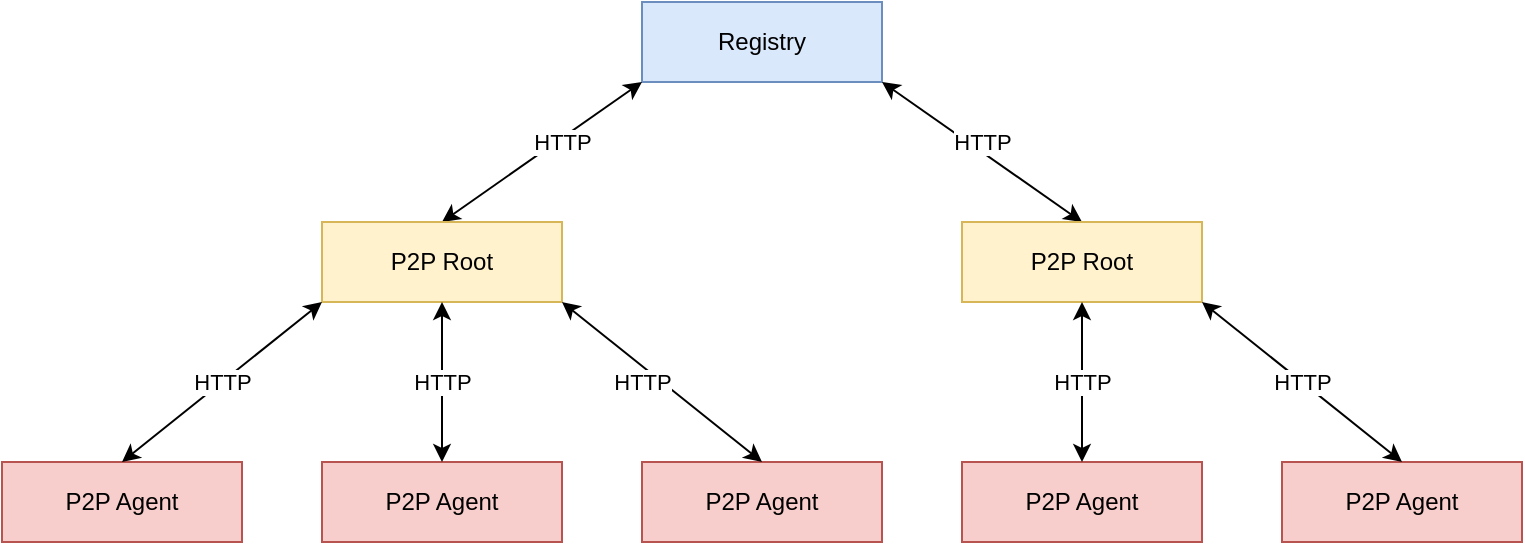 <mxfile version="17.5.0" type="github">
  <diagram id="6a731a19-8d31-9384-78a2-239565b7b9f0" name="Page-1">
    <mxGraphModel dx="1008" dy="644" grid="1" gridSize="10" guides="1" tooltips="1" connect="1" arrows="1" fold="1" page="1" pageScale="1" pageWidth="1169" pageHeight="827" background="none" math="0" shadow="0">
      <root>
        <mxCell id="0" />
        <mxCell id="1" parent="0" />
        <mxCell id="vj2o7m0hhVi2Fh1mlhdn-1779" value="Registry" style="rounded=0;whiteSpace=wrap;html=1;fillColor=#dae8fc;strokeColor=#6c8ebf;" vertex="1" parent="1">
          <mxGeometry x="360" y="90" width="120" height="40" as="geometry" />
        </mxCell>
        <mxCell id="vj2o7m0hhVi2Fh1mlhdn-1780" value="" style="endArrow=classic;startArrow=classic;html=1;rounded=0;entryX=0.5;entryY=0;entryDx=0;entryDy=0;exitX=0;exitY=1;exitDx=0;exitDy=0;" edge="1" parent="1" source="vj2o7m0hhVi2Fh1mlhdn-1779" target="vj2o7m0hhVi2Fh1mlhdn-1781">
          <mxGeometry width="50" height="50" relative="1" as="geometry">
            <mxPoint x="320" y="310" as="sourcePoint" />
            <mxPoint x="370" y="260" as="targetPoint" />
          </mxGeometry>
        </mxCell>
        <mxCell id="vj2o7m0hhVi2Fh1mlhdn-1781" value="P2P Root" style="rounded=0;whiteSpace=wrap;html=1;fillColor=#fff2cc;strokeColor=#d6b656;" vertex="1" parent="1">
          <mxGeometry x="200" y="200" width="120" height="40" as="geometry" />
        </mxCell>
        <mxCell id="vj2o7m0hhVi2Fh1mlhdn-1782" value="" style="endArrow=classic;startArrow=classic;html=1;rounded=0;entryX=1;entryY=1;entryDx=0;entryDy=0;exitX=0.5;exitY=0;exitDx=0;exitDy=0;" edge="1" parent="1" source="vj2o7m0hhVi2Fh1mlhdn-1783" target="vj2o7m0hhVi2Fh1mlhdn-1779">
          <mxGeometry width="50" height="50" relative="1" as="geometry">
            <mxPoint x="450" y="230" as="sourcePoint" />
            <mxPoint x="500" y="180" as="targetPoint" />
          </mxGeometry>
        </mxCell>
        <mxCell id="vj2o7m0hhVi2Fh1mlhdn-1783" value="P2P Root" style="rounded=0;whiteSpace=wrap;html=1;fillColor=#fff2cc;strokeColor=#d6b656;" vertex="1" parent="1">
          <mxGeometry x="520" y="200" width="120" height="40" as="geometry" />
        </mxCell>
        <mxCell id="vj2o7m0hhVi2Fh1mlhdn-1784" value="P2P Agent" style="rounded=0;whiteSpace=wrap;html=1;fillColor=#f8cecc;strokeColor=#b85450;" vertex="1" parent="1">
          <mxGeometry x="40" y="320" width="120" height="40" as="geometry" />
        </mxCell>
        <mxCell id="vj2o7m0hhVi2Fh1mlhdn-1785" value="P2P Agent" style="rounded=0;whiteSpace=wrap;html=1;fillColor=#f8cecc;strokeColor=#b85450;" vertex="1" parent="1">
          <mxGeometry x="680" y="320" width="120" height="40" as="geometry" />
        </mxCell>
        <mxCell id="vj2o7m0hhVi2Fh1mlhdn-1786" value="P2P Agent" style="rounded=0;whiteSpace=wrap;html=1;fillColor=#f8cecc;strokeColor=#b85450;" vertex="1" parent="1">
          <mxGeometry x="520" y="320" width="120" height="40" as="geometry" />
        </mxCell>
        <mxCell id="vj2o7m0hhVi2Fh1mlhdn-1787" value="P2P Agent" style="rounded=0;whiteSpace=wrap;html=1;fillColor=#f8cecc;strokeColor=#b85450;" vertex="1" parent="1">
          <mxGeometry x="200" y="320" width="120" height="40" as="geometry" />
        </mxCell>
        <mxCell id="vj2o7m0hhVi2Fh1mlhdn-1788" value="P2P Agent" style="rounded=0;whiteSpace=wrap;html=1;fillColor=#f8cecc;strokeColor=#b85450;" vertex="1" parent="1">
          <mxGeometry x="360" y="320" width="120" height="40" as="geometry" />
        </mxCell>
        <mxCell id="vj2o7m0hhVi2Fh1mlhdn-1789" value="" style="endArrow=classic;startArrow=classic;html=1;rounded=0;exitX=0.5;exitY=0;exitDx=0;exitDy=0;entryX=0;entryY=1;entryDx=0;entryDy=0;" edge="1" parent="1" source="vj2o7m0hhVi2Fh1mlhdn-1784" target="vj2o7m0hhVi2Fh1mlhdn-1781">
          <mxGeometry width="50" height="50" relative="1" as="geometry">
            <mxPoint x="50" y="240" as="sourcePoint" />
            <mxPoint x="100" y="190" as="targetPoint" />
          </mxGeometry>
        </mxCell>
        <mxCell id="vj2o7m0hhVi2Fh1mlhdn-1794" value="HTTP" style="edgeLabel;html=1;align=center;verticalAlign=middle;resizable=0;points=[];" vertex="1" connectable="0" parent="vj2o7m0hhVi2Fh1mlhdn-1789">
          <mxGeometry x="0.42" y="-1" relative="1" as="geometry">
            <mxPoint x="-22" y="16" as="offset" />
          </mxGeometry>
        </mxCell>
        <mxCell id="vj2o7m0hhVi2Fh1mlhdn-1790" value="" style="endArrow=classic;startArrow=classic;html=1;rounded=0;exitX=0.5;exitY=0;exitDx=0;exitDy=0;entryX=0.5;entryY=1;entryDx=0;entryDy=0;" edge="1" parent="1" source="vj2o7m0hhVi2Fh1mlhdn-1787" target="vj2o7m0hhVi2Fh1mlhdn-1781">
          <mxGeometry width="50" height="50" relative="1" as="geometry">
            <mxPoint x="410" y="220" as="sourcePoint" />
            <mxPoint x="460" y="170" as="targetPoint" />
          </mxGeometry>
        </mxCell>
        <mxCell id="vj2o7m0hhVi2Fh1mlhdn-1791" value="" style="endArrow=classic;startArrow=classic;html=1;rounded=0;entryX=1;entryY=1;entryDx=0;entryDy=0;exitX=0.5;exitY=0;exitDx=0;exitDy=0;" edge="1" parent="1" source="vj2o7m0hhVi2Fh1mlhdn-1788" target="vj2o7m0hhVi2Fh1mlhdn-1781">
          <mxGeometry width="50" height="50" relative="1" as="geometry">
            <mxPoint x="410" y="220" as="sourcePoint" />
            <mxPoint x="460" y="170" as="targetPoint" />
          </mxGeometry>
        </mxCell>
        <mxCell id="vj2o7m0hhVi2Fh1mlhdn-1792" value="" style="endArrow=classic;startArrow=classic;html=1;rounded=0;entryX=0.5;entryY=1;entryDx=0;entryDy=0;exitX=0.5;exitY=0;exitDx=0;exitDy=0;" edge="1" parent="1" source="vj2o7m0hhVi2Fh1mlhdn-1786" target="vj2o7m0hhVi2Fh1mlhdn-1783">
          <mxGeometry width="50" height="50" relative="1" as="geometry">
            <mxPoint x="410" y="220" as="sourcePoint" />
            <mxPoint x="460" y="170" as="targetPoint" />
          </mxGeometry>
        </mxCell>
        <mxCell id="vj2o7m0hhVi2Fh1mlhdn-1793" value="" style="endArrow=classic;startArrow=classic;html=1;rounded=0;entryX=1;entryY=1;entryDx=0;entryDy=0;exitX=0.5;exitY=0;exitDx=0;exitDy=0;" edge="1" parent="1" source="vj2o7m0hhVi2Fh1mlhdn-1785" target="vj2o7m0hhVi2Fh1mlhdn-1783">
          <mxGeometry width="50" height="50" relative="1" as="geometry">
            <mxPoint x="410" y="220" as="sourcePoint" />
            <mxPoint x="460" y="170" as="targetPoint" />
          </mxGeometry>
        </mxCell>
        <mxCell id="vj2o7m0hhVi2Fh1mlhdn-1795" value="HTTP" style="edgeLabel;html=1;align=center;verticalAlign=middle;resizable=0;points=[];" vertex="1" connectable="0" parent="1">
          <mxGeometry x="260.004" y="279.998" as="geometry" />
        </mxCell>
        <mxCell id="vj2o7m0hhVi2Fh1mlhdn-1796" value="HTTP" style="edgeLabel;html=1;align=center;verticalAlign=middle;resizable=0;points=[];" vertex="1" connectable="0" parent="1">
          <mxGeometry x="360.004" y="279.998" as="geometry" />
        </mxCell>
        <mxCell id="vj2o7m0hhVi2Fh1mlhdn-1797" value="HTTP" style="edgeLabel;html=1;align=center;verticalAlign=middle;resizable=0;points=[];" vertex="1" connectable="0" parent="1">
          <mxGeometry x="580.004" y="279.998" as="geometry" />
        </mxCell>
        <mxCell id="vj2o7m0hhVi2Fh1mlhdn-1798" value="HTTP" style="edgeLabel;html=1;align=center;verticalAlign=middle;resizable=0;points=[];" vertex="1" connectable="0" parent="1">
          <mxGeometry x="690.004" y="279.998" as="geometry" />
        </mxCell>
        <mxCell id="vj2o7m0hhVi2Fh1mlhdn-1799" value="HTTP" style="edgeLabel;html=1;align=center;verticalAlign=middle;resizable=0;points=[];" vertex="1" connectable="0" parent="1">
          <mxGeometry x="320.004" y="159.998" as="geometry" />
        </mxCell>
        <mxCell id="vj2o7m0hhVi2Fh1mlhdn-1800" value="HTTP" style="edgeLabel;html=1;align=center;verticalAlign=middle;resizable=0;points=[];" vertex="1" connectable="0" parent="1">
          <mxGeometry x="530.004" y="159.998" as="geometry" />
        </mxCell>
      </root>
    </mxGraphModel>
  </diagram>
</mxfile>
